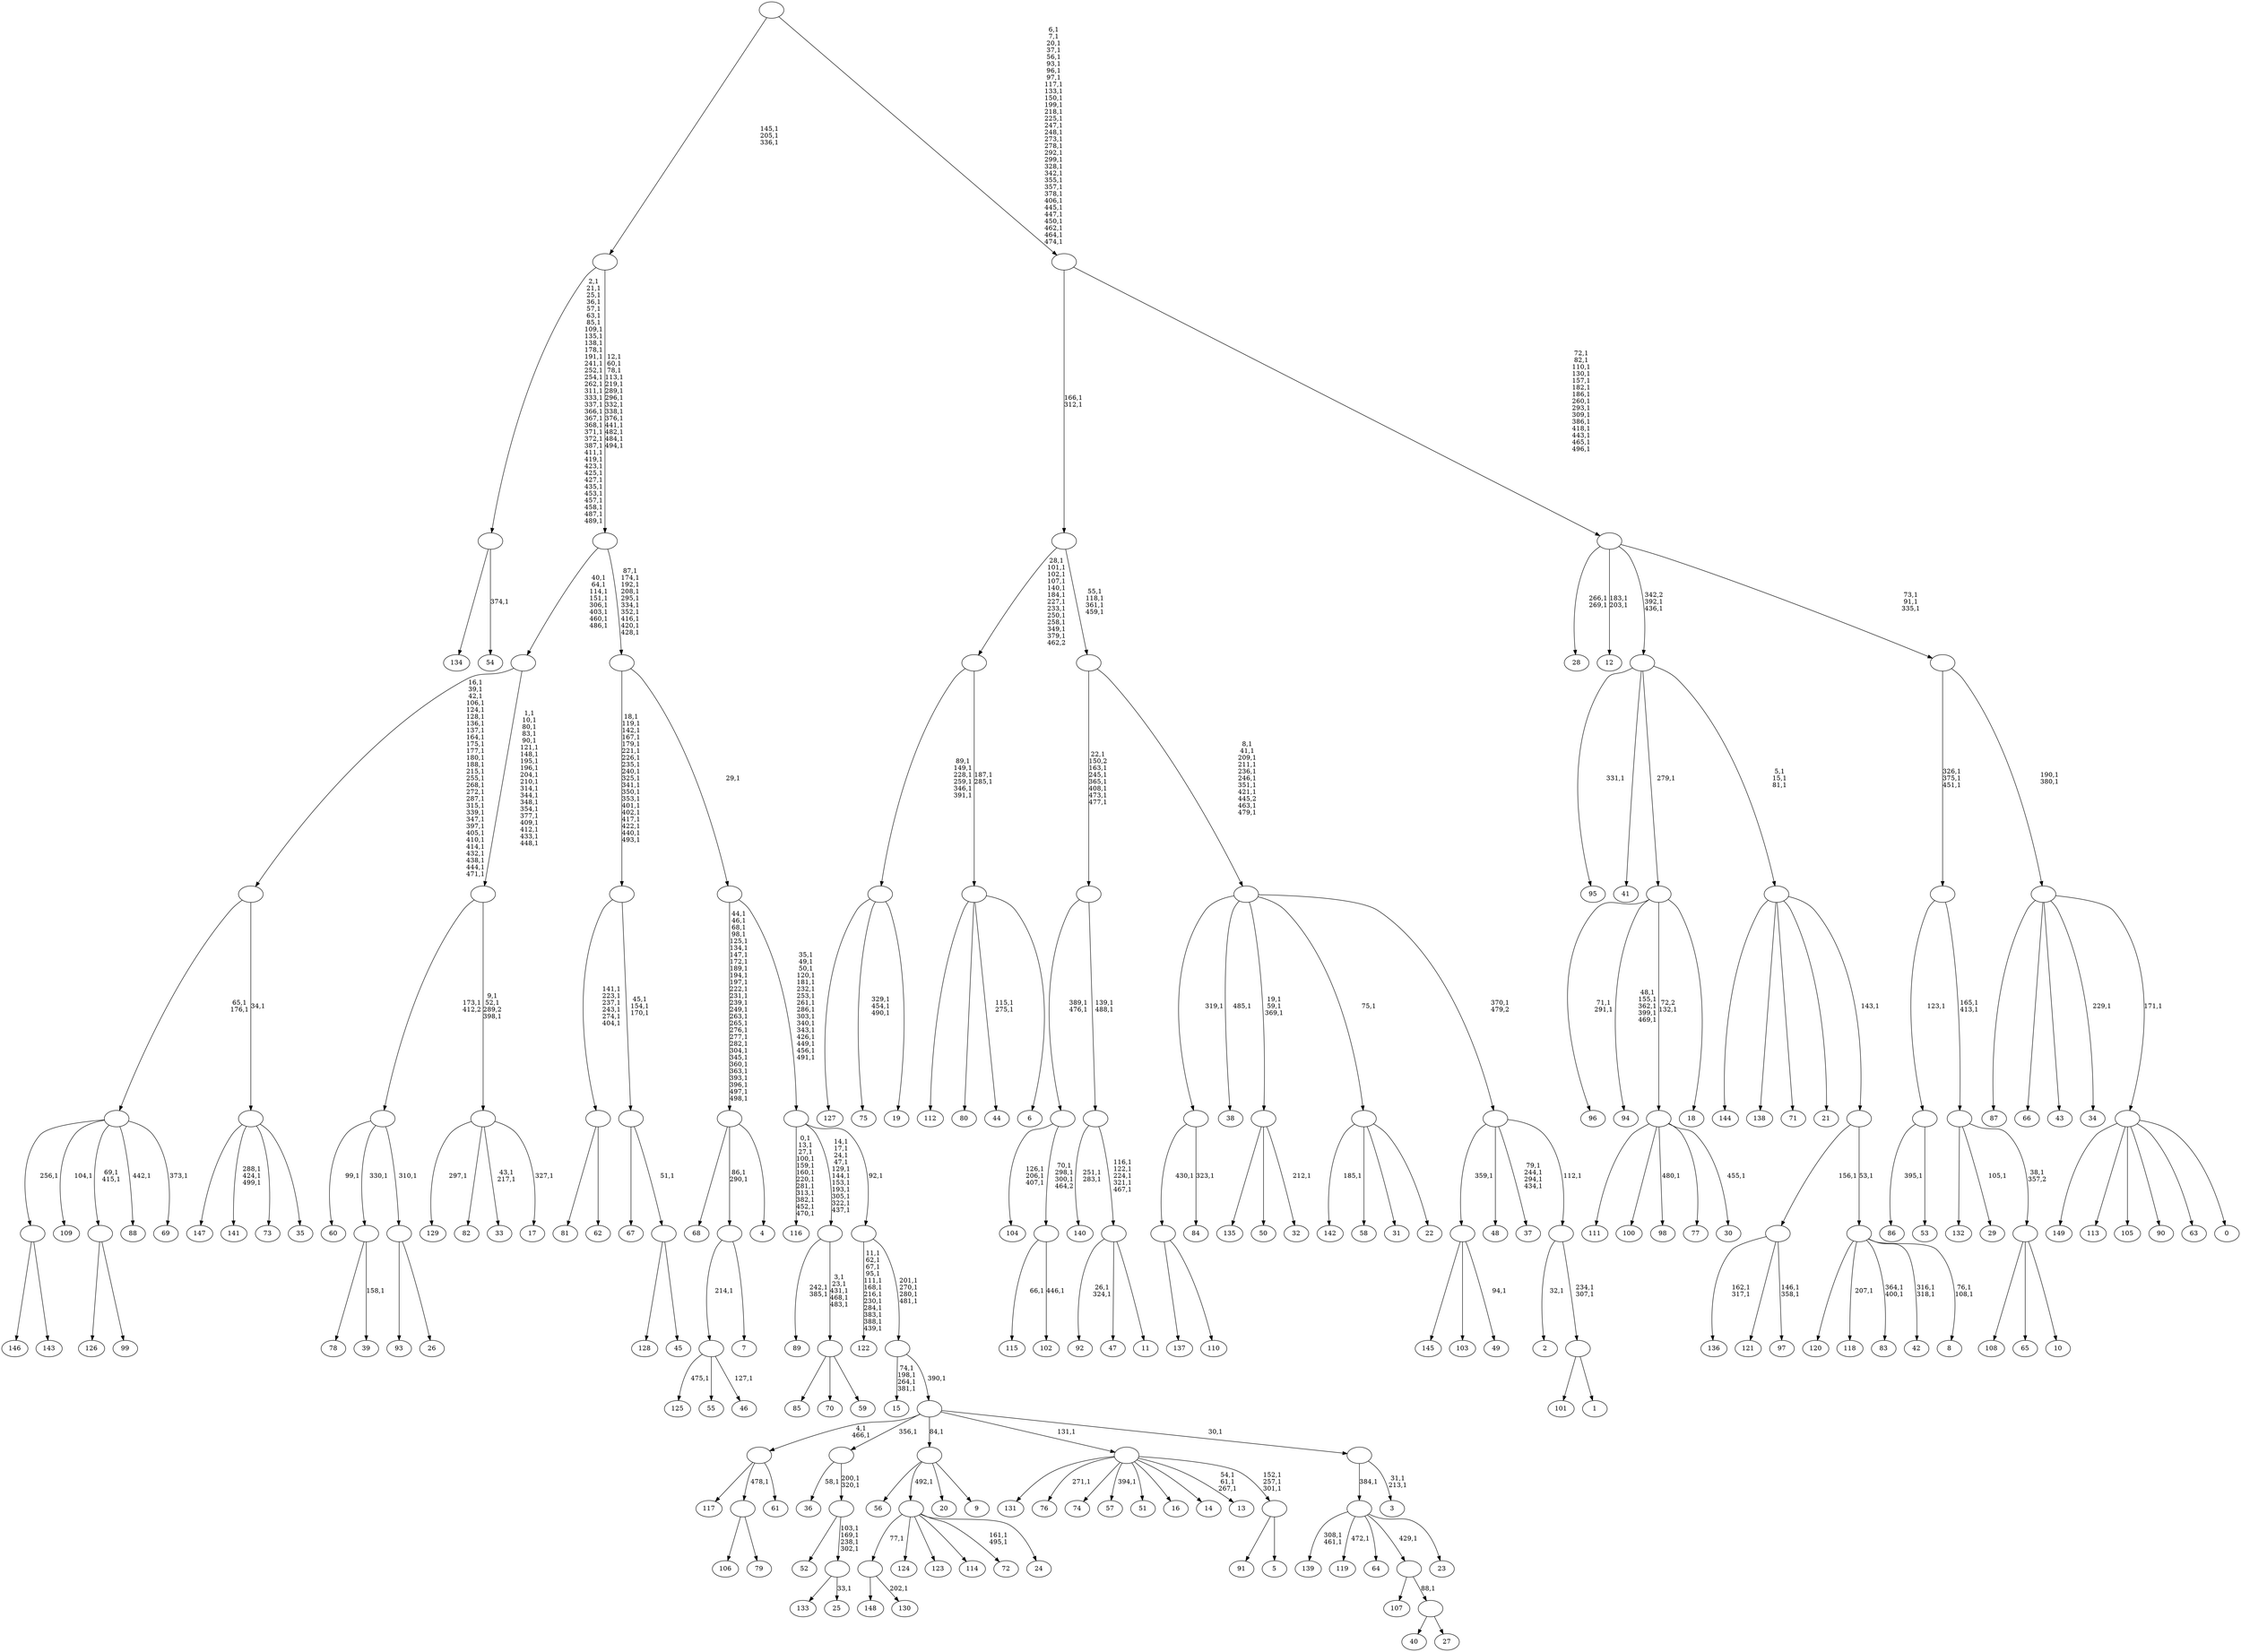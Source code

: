 digraph T {
	650 [label="149"]
	649 [label="148"]
	648 [label="147"]
	647 [label="146"]
	646 [label="145"]
	645 [label="144"]
	644 [label="143"]
	643 [label=""]
	642 [label="142"]
	640 [label="141"]
	636 [label="140"]
	633 [label="139"]
	630 [label="138"]
	629 [label="137"]
	628 [label="136"]
	625 [label="135"]
	624 [label="134"]
	623 [label="133"]
	622 [label="132"]
	621 [label="131"]
	620 [label="130"]
	618 [label=""]
	617 [label="129"]
	615 [label="128"]
	614 [label="127"]
	613 [label="126"]
	612 [label="125"]
	610 [label="124"]
	609 [label="123"]
	608 [label="122"]
	595 [label="121"]
	594 [label="120"]
	593 [label="119"]
	591 [label="118"]
	589 [label="117"]
	588 [label="116"]
	575 [label="115"]
	573 [label="114"]
	572 [label="113"]
	571 [label="112"]
	570 [label="111"]
	569 [label="110"]
	568 [label=""]
	567 [label="109"]
	565 [label="108"]
	564 [label="107"]
	563 [label="106"]
	562 [label="105"]
	561 [label="104"]
	557 [label="103"]
	556 [label="102"]
	554 [label=""]
	551 [label=""]
	549 [label="101"]
	548 [label="100"]
	547 [label="99"]
	546 [label=""]
	544 [label="98"]
	542 [label="97"]
	539 [label=""]
	538 [label="96"]
	535 [label="95"]
	533 [label="94"]
	527 [label="93"]
	526 [label="92"]
	523 [label="91"]
	522 [label="90"]
	521 [label="89"]
	518 [label="88"]
	516 [label="87"]
	515 [label="86"]
	513 [label="85"]
	512 [label="84"]
	510 [label=""]
	509 [label="83"]
	506 [label="82"]
	505 [label="81"]
	504 [label="80"]
	503 [label="79"]
	502 [label=""]
	501 [label="78"]
	500 [label="77"]
	499 [label="76"]
	497 [label="75"]
	493 [label="74"]
	492 [label="73"]
	491 [label="72"]
	488 [label="71"]
	487 [label="70"]
	486 [label="69"]
	484 [label=""]
	482 [label="68"]
	481 [label="67"]
	480 [label="66"]
	479 [label="65"]
	478 [label="64"]
	477 [label="63"]
	476 [label="62"]
	475 [label=""]
	469 [label="61"]
	468 [label=""]
	466 [label="60"]
	464 [label="59"]
	463 [label=""]
	458 [label=""]
	447 [label="58"]
	446 [label="57"]
	444 [label="56"]
	443 [label="55"]
	442 [label="54"]
	440 [label=""]
	404 [label="53"]
	403 [label=""]
	402 [label="52"]
	401 [label="51"]
	400 [label="50"]
	399 [label="49"]
	397 [label=""]
	396 [label="48"]
	395 [label="47"]
	394 [label="46"]
	392 [label=""]
	391 [label="45"]
	390 [label=""]
	389 [label=""]
	386 [label=""]
	367 [label="44"]
	364 [label="43"]
	363 [label="42"]
	360 [label="41"]
	359 [label="40"]
	358 [label="39"]
	356 [label=""]
	355 [label="38"]
	353 [label="37"]
	348 [label="36"]
	346 [label="35"]
	345 [label=""]
	344 [label=""]
	315 [label="34"]
	313 [label="33"]
	310 [label="32"]
	308 [label=""]
	305 [label="31"]
	304 [label="30"]
	302 [label=""]
	301 [label="29"]
	299 [label="28"]
	296 [label="27"]
	295 [label=""]
	294 [label=""]
	293 [label="26"]
	292 [label=""]
	291 [label=""]
	290 [label="25"]
	288 [label=""]
	284 [label=""]
	282 [label=""]
	281 [label="24"]
	280 [label=""]
	279 [label="23"]
	278 [label=""]
	277 [label="22"]
	276 [label=""]
	275 [label="21"]
	274 [label="20"]
	273 [label="19"]
	272 [label=""]
	266 [label="18"]
	265 [label=""]
	264 [label="17"]
	262 [label=""]
	259 [label=""]
	239 [label=""]
	231 [label="16"]
	230 [label="15"]
	225 [label="14"]
	224 [label="13"]
	220 [label="12"]
	217 [label="11"]
	216 [label=""]
	211 [label=""]
	209 [label=""]
	202 [label="10"]
	201 [label=""]
	200 [label=""]
	198 [label=""]
	195 [label="9"]
	194 [label=""]
	193 [label="8"]
	190 [label=""]
	189 [label=""]
	188 [label=""]
	185 [label=""]
	183 [label="7"]
	182 [label=""]
	180 [label="6"]
	179 [label=""]
	177 [label=""]
	165 [label="5"]
	164 [label=""]
	161 [label=""]
	160 [label="4"]
	159 [label=""]
	131 [label="3"]
	128 [label=""]
	127 [label=""]
	126 [label=""]
	122 [label=""]
	121 [label=""]
	105 [label=""]
	104 [label=""]
	94 [label=""]
	80 [label=""]
	77 [label="2"]
	75 [label="1"]
	74 [label=""]
	72 [label=""]
	71 [label=""]
	70 [label=""]
	60 [label=""]
	56 [label=""]
	54 [label="0"]
	53 [label=""]
	52 [label=""]
	50 [label=""]
	47 [label=""]
	32 [label=""]
	0 [label=""]
	643 -> 647 [label=""]
	643 -> 644 [label=""]
	618 -> 620 [label="202,1"]
	618 -> 649 [label=""]
	568 -> 629 [label=""]
	568 -> 569 [label=""]
	554 -> 556 [label="446,1"]
	554 -> 575 [label="66,1"]
	551 -> 554 [label="70,1\n298,1\n300,1\n464,2"]
	551 -> 561 [label="126,1\n206,1\n407,1"]
	546 -> 613 [label=""]
	546 -> 547 [label=""]
	539 -> 542 [label="146,1\n358,1"]
	539 -> 628 [label="162,1\n317,1"]
	539 -> 595 [label=""]
	510 -> 512 [label="323,1"]
	510 -> 568 [label="430,1"]
	502 -> 563 [label=""]
	502 -> 503 [label=""]
	484 -> 486 [label="373,1"]
	484 -> 518 [label="442,1"]
	484 -> 546 [label="69,1\n415,1"]
	484 -> 567 [label="104,1"]
	484 -> 643 [label="256,1"]
	475 -> 505 [label=""]
	475 -> 476 [label=""]
	468 -> 589 [label=""]
	468 -> 502 [label="478,1"]
	468 -> 469 [label=""]
	463 -> 513 [label=""]
	463 -> 487 [label=""]
	463 -> 464 [label=""]
	458 -> 463 [label="3,1\n23,1\n431,1\n468,1\n483,1"]
	458 -> 521 [label="242,1\n385,1"]
	440 -> 442 [label="374,1"]
	440 -> 624 [label=""]
	403 -> 515 [label="395,1"]
	403 -> 404 [label=""]
	397 -> 399 [label="94,1"]
	397 -> 646 [label=""]
	397 -> 557 [label=""]
	392 -> 394 [label="127,1"]
	392 -> 612 [label="475,1"]
	392 -> 443 [label=""]
	390 -> 615 [label=""]
	390 -> 391 [label=""]
	389 -> 481 [label=""]
	389 -> 390 [label="51,1"]
	386 -> 389 [label="45,1\n154,1\n170,1"]
	386 -> 475 [label="141,1\n223,1\n237,1\n243,1\n274,1\n404,1"]
	356 -> 358 [label="158,1"]
	356 -> 501 [label=""]
	345 -> 640 [label="288,1\n424,1\n499,1"]
	345 -> 648 [label=""]
	345 -> 492 [label=""]
	345 -> 346 [label=""]
	344 -> 484 [label="65,1\n176,1"]
	344 -> 345 [label="34,1"]
	308 -> 310 [label="212,1"]
	308 -> 625 [label=""]
	308 -> 400 [label=""]
	302 -> 304 [label="455,1"]
	302 -> 544 [label="480,1"]
	302 -> 570 [label=""]
	302 -> 548 [label=""]
	302 -> 500 [label=""]
	295 -> 359 [label=""]
	295 -> 296 [label=""]
	294 -> 564 [label=""]
	294 -> 295 [label="88,1"]
	292 -> 527 [label=""]
	292 -> 293 [label=""]
	291 -> 466 [label="99,1"]
	291 -> 356 [label="330,1"]
	291 -> 292 [label="310,1"]
	288 -> 290 [label="33,1"]
	288 -> 623 [label=""]
	284 -> 288 [label="103,1\n169,1\n238,1\n302,1"]
	284 -> 402 [label=""]
	282 -> 284 [label="200,1\n320,1"]
	282 -> 348 [label="58,1"]
	280 -> 491 [label="161,1\n495,1"]
	280 -> 618 [label="77,1"]
	280 -> 610 [label=""]
	280 -> 609 [label=""]
	280 -> 573 [label=""]
	280 -> 281 [label=""]
	278 -> 593 [label="472,1"]
	278 -> 633 [label="308,1\n461,1"]
	278 -> 478 [label=""]
	278 -> 294 [label="429,1"]
	278 -> 279 [label=""]
	276 -> 642 [label="185,1"]
	276 -> 447 [label=""]
	276 -> 305 [label=""]
	276 -> 277 [label=""]
	272 -> 497 [label="329,1\n454,1\n490,1"]
	272 -> 614 [label=""]
	272 -> 273 [label=""]
	265 -> 533 [label="48,1\n155,1\n362,1\n399,1\n469,1"]
	265 -> 538 [label="71,1\n291,1"]
	265 -> 302 [label="72,2\n132,1"]
	265 -> 266 [label=""]
	262 -> 264 [label="327,1"]
	262 -> 313 [label="43,1\n217,1"]
	262 -> 617 [label="297,1"]
	262 -> 506 [label=""]
	259 -> 262 [label="9,1\n52,1\n289,2\n398,1"]
	259 -> 291 [label="173,1\n412,2"]
	239 -> 259 [label="1,1\n10,1\n80,1\n83,1\n90,1\n121,1\n148,1\n195,1\n196,1\n204,1\n210,1\n314,1\n344,1\n348,1\n354,1\n377,1\n409,1\n412,1\n433,1\n448,1"]
	239 -> 344 [label="16,1\n39,1\n42,1\n106,1\n124,1\n128,1\n136,1\n137,1\n164,1\n175,1\n177,1\n180,1\n188,1\n215,1\n255,1\n268,1\n272,1\n287,1\n315,1\n339,1\n347,1\n397,1\n405,1\n410,1\n414,1\n432,1\n438,1\n444,1\n471,1"]
	216 -> 526 [label="26,1\n324,1"]
	216 -> 395 [label=""]
	216 -> 217 [label=""]
	211 -> 216 [label="116,1\n122,1\n224,1\n321,1\n467,1"]
	211 -> 636 [label="251,1\n283,1"]
	209 -> 211 [label="139,1\n488,1"]
	209 -> 551 [label="389,1\n476,1"]
	201 -> 565 [label=""]
	201 -> 479 [label=""]
	201 -> 202 [label=""]
	200 -> 301 [label="105,1"]
	200 -> 622 [label=""]
	200 -> 201 [label="38,1\n357,2"]
	198 -> 200 [label="165,1\n413,1"]
	198 -> 403 [label="123,1"]
	194 -> 444 [label=""]
	194 -> 280 [label="492,1"]
	194 -> 274 [label=""]
	194 -> 195 [label=""]
	190 -> 193 [label="76,1\n108,1"]
	190 -> 363 [label="316,1\n318,1"]
	190 -> 509 [label="364,1\n400,1"]
	190 -> 591 [label="207,1"]
	190 -> 594 [label=""]
	189 -> 539 [label="156,1"]
	189 -> 190 [label="53,1"]
	188 -> 645 [label=""]
	188 -> 630 [label=""]
	188 -> 488 [label=""]
	188 -> 275 [label=""]
	188 -> 189 [label="143,1"]
	185 -> 188 [label="5,1\n15,1\n81,1"]
	185 -> 535 [label="331,1"]
	185 -> 360 [label=""]
	185 -> 265 [label="279,1"]
	182 -> 392 [label="214,1"]
	182 -> 183 [label=""]
	179 -> 367 [label="115,1\n275,1"]
	179 -> 571 [label=""]
	179 -> 504 [label=""]
	179 -> 180 [label=""]
	177 -> 179 [label="187,1\n285,1"]
	177 -> 272 [label="89,1\n149,1\n228,1\n259,1\n346,1\n391,1"]
	164 -> 523 [label=""]
	164 -> 165 [label=""]
	161 -> 164 [label="152,1\n257,1\n301,1"]
	161 -> 224 [label="54,1\n61,1\n267,1"]
	161 -> 446 [label="394,1"]
	161 -> 499 [label="271,1"]
	161 -> 621 [label=""]
	161 -> 493 [label=""]
	161 -> 401 [label=""]
	161 -> 231 [label=""]
	161 -> 225 [label=""]
	159 -> 182 [label="86,1\n290,1"]
	159 -> 482 [label=""]
	159 -> 160 [label=""]
	128 -> 131 [label="31,1\n213,1"]
	128 -> 278 [label="384,1"]
	127 -> 468 [label="4,1\n466,1"]
	127 -> 282 [label="356,1"]
	127 -> 194 [label="84,1"]
	127 -> 161 [label="131,1"]
	127 -> 128 [label="30,1"]
	126 -> 230 [label="74,1\n198,1\n264,1\n381,1"]
	126 -> 127 [label="390,1"]
	122 -> 126 [label="201,1\n270,1\n280,1\n481,1"]
	122 -> 608 [label="11,1\n62,1\n67,1\n95,1\n111,1\n168,1\n216,1\n230,1\n284,1\n383,1\n388,1\n439,1"]
	121 -> 458 [label="14,1\n17,1\n24,1\n47,1\n129,1\n144,1\n153,1\n193,1\n305,1\n322,1\n437,1"]
	121 -> 588 [label="0,1\n13,1\n27,1\n100,1\n159,1\n160,1\n220,1\n281,1\n313,1\n382,1\n452,1\n470,1"]
	121 -> 122 [label="92,1"]
	105 -> 121 [label="35,1\n49,1\n50,1\n120,1\n181,1\n232,1\n253,1\n261,1\n286,1\n303,1\n340,1\n343,1\n426,1\n449,1\n456,1\n491,1"]
	105 -> 159 [label="44,1\n46,1\n68,1\n98,1\n125,1\n134,1\n147,1\n172,1\n189,1\n194,1\n197,1\n222,1\n231,1\n239,1\n249,1\n263,1\n265,1\n276,1\n277,1\n282,1\n304,1\n345,1\n360,1\n363,1\n393,1\n396,1\n497,1\n498,1"]
	104 -> 386 [label="18,1\n119,1\n142,1\n167,1\n179,1\n221,1\n226,1\n235,1\n240,1\n325,1\n341,1\n350,1\n353,1\n401,1\n402,1\n417,1\n422,1\n440,1\n493,1"]
	104 -> 105 [label="29,1"]
	94 -> 104 [label="87,1\n174,1\n192,1\n208,1\n295,1\n334,1\n352,1\n416,1\n420,1\n428,1"]
	94 -> 239 [label="40,1\n64,1\n114,1\n151,1\n306,1\n403,1\n460,1\n486,1"]
	80 -> 94 [label="12,1\n60,1\n78,1\n113,1\n219,1\n289,1\n296,1\n332,1\n338,1\n376,1\n441,1\n482,1\n484,1\n494,1"]
	80 -> 440 [label="2,1\n21,1\n25,1\n36,1\n57,1\n63,1\n85,1\n109,1\n135,1\n138,1\n178,1\n191,1\n241,1\n252,1\n254,1\n262,1\n311,1\n333,1\n337,1\n366,1\n367,1\n368,1\n371,1\n372,1\n387,1\n411,1\n419,1\n423,1\n425,1\n427,1\n435,1\n453,1\n457,1\n458,1\n487,1\n489,1"]
	74 -> 549 [label=""]
	74 -> 75 [label=""]
	72 -> 74 [label="234,1\n307,1"]
	72 -> 77 [label="32,1"]
	71 -> 353 [label="79,1\n244,1\n294,1\n434,1"]
	71 -> 397 [label="359,1"]
	71 -> 396 [label=""]
	71 -> 72 [label="112,1"]
	70 -> 308 [label="19,1\n59,1\n369,1"]
	70 -> 355 [label="485,1"]
	70 -> 510 [label="319,1"]
	70 -> 276 [label="75,1"]
	70 -> 71 [label="370,1\n479,2"]
	60 -> 70 [label="8,1\n41,1\n209,1\n211,1\n236,1\n246,1\n351,1\n421,1\n445,2\n463,1\n479,1"]
	60 -> 209 [label="22,1\n150,2\n163,1\n245,1\n365,1\n408,1\n473,1\n477,1"]
	56 -> 60 [label="55,1\n118,1\n361,1\n459,1"]
	56 -> 177 [label="28,1\n101,1\n102,1\n107,1\n140,1\n184,1\n227,1\n233,1\n250,1\n258,1\n349,1\n379,1\n462,2"]
	53 -> 650 [label=""]
	53 -> 572 [label=""]
	53 -> 562 [label=""]
	53 -> 522 [label=""]
	53 -> 477 [label=""]
	53 -> 54 [label=""]
	52 -> 315 [label="229,1"]
	52 -> 516 [label=""]
	52 -> 480 [label=""]
	52 -> 364 [label=""]
	52 -> 53 [label="171,1"]
	50 -> 52 [label="190,1\n380,1"]
	50 -> 198 [label="326,1\n375,1\n451,1"]
	47 -> 50 [label="73,1\n91,1\n335,1"]
	47 -> 185 [label="342,2\n392,1\n436,1"]
	47 -> 220 [label="183,1\n203,1"]
	47 -> 299 [label="266,1\n269,1"]
	32 -> 47 [label="72,1\n82,1\n110,1\n130,1\n157,1\n182,1\n186,1\n260,1\n293,1\n309,1\n386,1\n418,1\n443,1\n465,1\n496,1"]
	32 -> 56 [label="166,1\n312,1"]
	0 -> 32 [label="6,1\n7,1\n20,1\n37,1\n56,1\n93,1\n96,1\n97,1\n117,1\n133,1\n150,1\n199,1\n218,1\n225,1\n247,1\n248,1\n273,1\n278,1\n292,1\n299,1\n328,1\n342,1\n355,1\n357,1\n378,1\n406,1\n445,1\n447,1\n450,1\n462,1\n464,1\n474,1"]
	0 -> 80 [label="145,1\n205,1\n336,1"]
}
